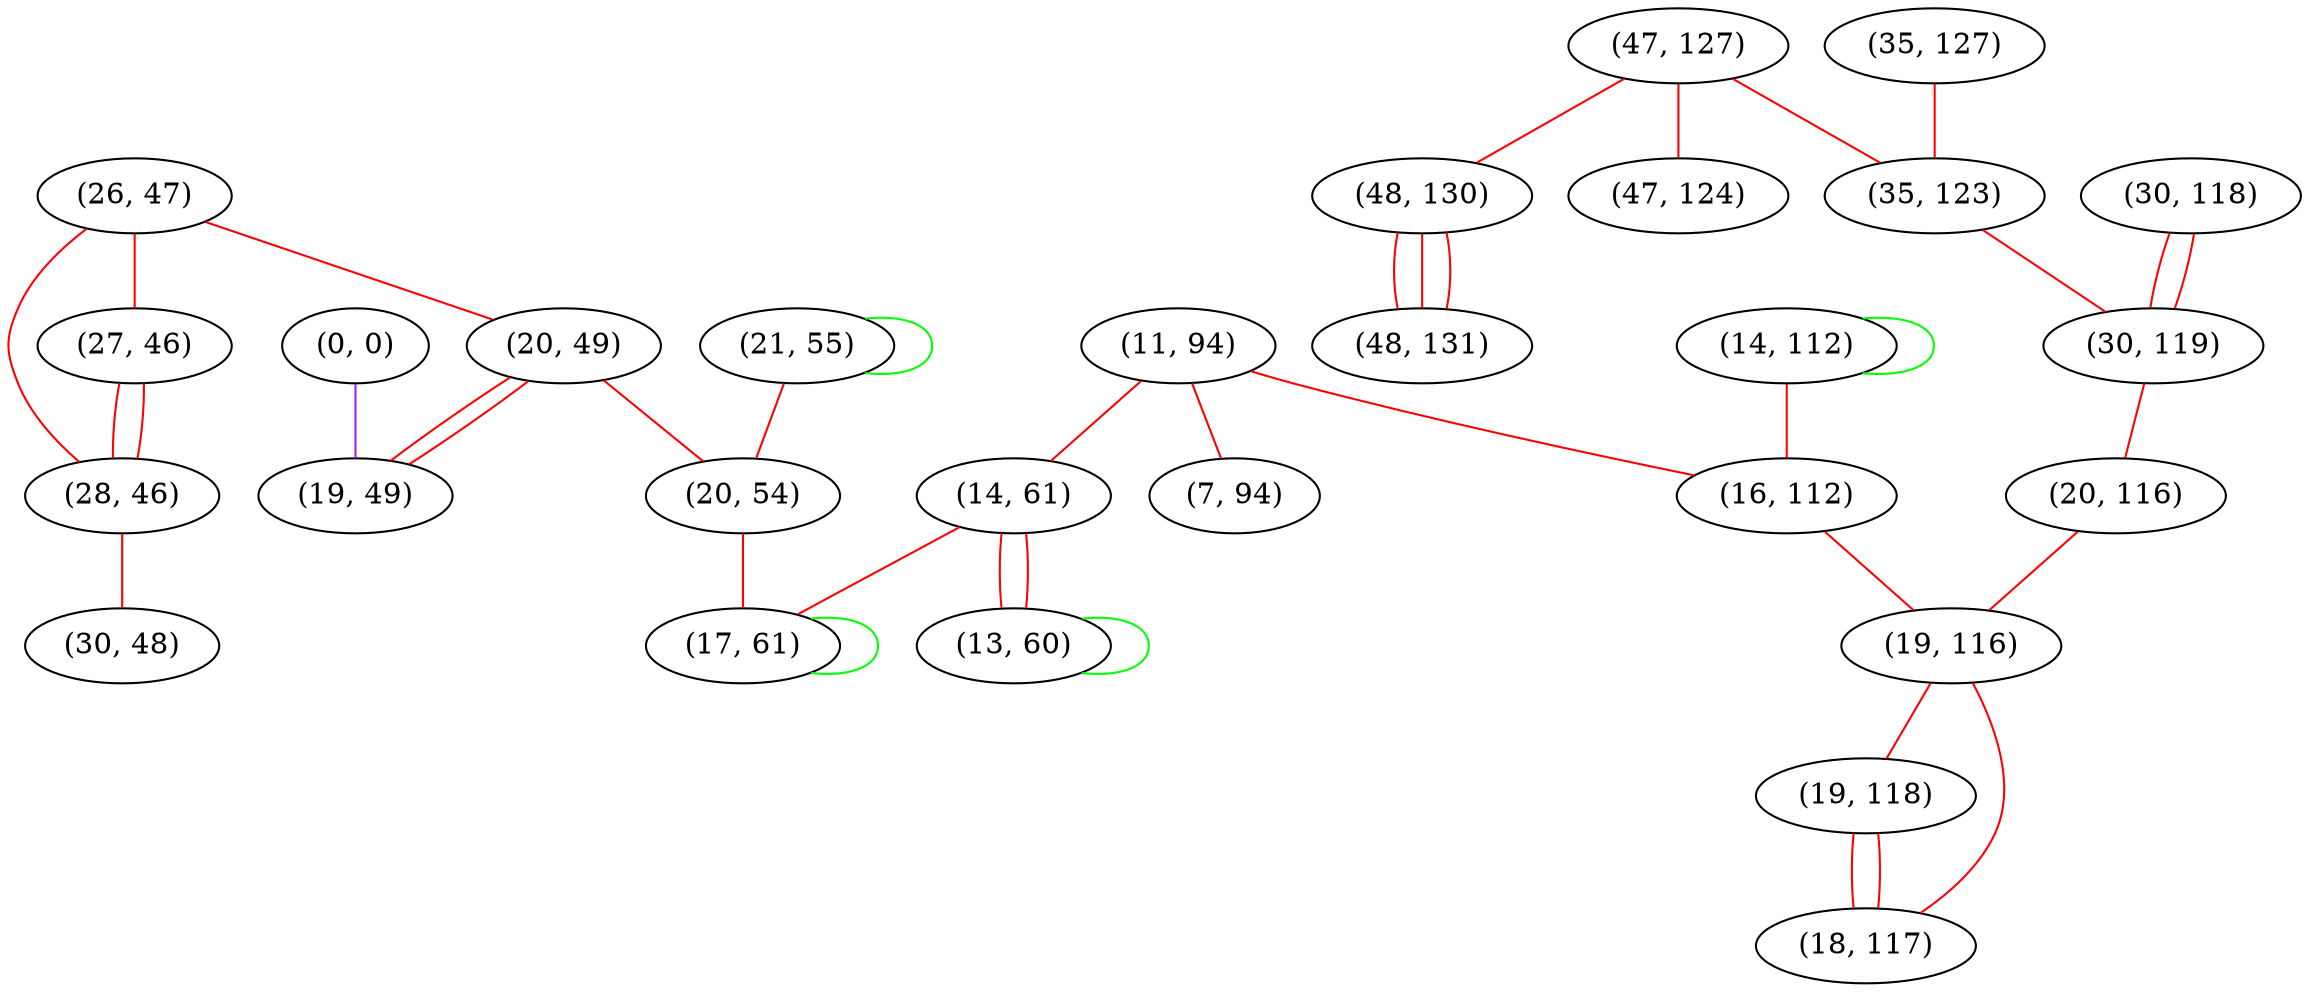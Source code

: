 graph "" {
"(26, 47)";
"(21, 55)";
"(14, 112)";
"(11, 94)";
"(47, 127)";
"(16, 112)";
"(27, 46)";
"(48, 130)";
"(30, 118)";
"(35, 127)";
"(7, 94)";
"(28, 46)";
"(20, 49)";
"(35, 123)";
"(14, 61)";
"(30, 48)";
"(0, 0)";
"(48, 131)";
"(30, 119)";
"(19, 49)";
"(20, 54)";
"(17, 61)";
"(20, 116)";
"(47, 124)";
"(13, 60)";
"(19, 116)";
"(19, 118)";
"(18, 117)";
"(26, 47)" -- "(20, 49)"  [color=red, key=0, weight=1];
"(26, 47)" -- "(28, 46)"  [color=red, key=0, weight=1];
"(26, 47)" -- "(27, 46)"  [color=red, key=0, weight=1];
"(21, 55)" -- "(21, 55)"  [color=green, key=0, weight=2];
"(21, 55)" -- "(20, 54)"  [color=red, key=0, weight=1];
"(14, 112)" -- "(16, 112)"  [color=red, key=0, weight=1];
"(14, 112)" -- "(14, 112)"  [color=green, key=0, weight=2];
"(11, 94)" -- "(7, 94)"  [color=red, key=0, weight=1];
"(11, 94)" -- "(16, 112)"  [color=red, key=0, weight=1];
"(11, 94)" -- "(14, 61)"  [color=red, key=0, weight=1];
"(47, 127)" -- "(47, 124)"  [color=red, key=0, weight=1];
"(47, 127)" -- "(35, 123)"  [color=red, key=0, weight=1];
"(47, 127)" -- "(48, 130)"  [color=red, key=0, weight=1];
"(16, 112)" -- "(19, 116)"  [color=red, key=0, weight=1];
"(27, 46)" -- "(28, 46)"  [color=red, key=0, weight=1];
"(27, 46)" -- "(28, 46)"  [color=red, key=1, weight=1];
"(48, 130)" -- "(48, 131)"  [color=red, key=0, weight=1];
"(48, 130)" -- "(48, 131)"  [color=red, key=1, weight=1];
"(48, 130)" -- "(48, 131)"  [color=red, key=2, weight=1];
"(30, 118)" -- "(30, 119)"  [color=red, key=0, weight=1];
"(30, 118)" -- "(30, 119)"  [color=red, key=1, weight=1];
"(35, 127)" -- "(35, 123)"  [color=red, key=0, weight=1];
"(28, 46)" -- "(30, 48)"  [color=red, key=0, weight=1];
"(20, 49)" -- "(19, 49)"  [color=red, key=0, weight=1];
"(20, 49)" -- "(19, 49)"  [color=red, key=1, weight=1];
"(20, 49)" -- "(20, 54)"  [color=red, key=0, weight=1];
"(35, 123)" -- "(30, 119)"  [color=red, key=0, weight=1];
"(14, 61)" -- "(17, 61)"  [color=red, key=0, weight=1];
"(14, 61)" -- "(13, 60)"  [color=red, key=0, weight=1];
"(14, 61)" -- "(13, 60)"  [color=red, key=1, weight=1];
"(0, 0)" -- "(19, 49)"  [color=purple, key=0, weight=4];
"(30, 119)" -- "(20, 116)"  [color=red, key=0, weight=1];
"(20, 54)" -- "(17, 61)"  [color=red, key=0, weight=1];
"(17, 61)" -- "(17, 61)"  [color=green, key=0, weight=2];
"(20, 116)" -- "(19, 116)"  [color=red, key=0, weight=1];
"(13, 60)" -- "(13, 60)"  [color=green, key=0, weight=2];
"(19, 116)" -- "(18, 117)"  [color=red, key=0, weight=1];
"(19, 116)" -- "(19, 118)"  [color=red, key=0, weight=1];
"(19, 118)" -- "(18, 117)"  [color=red, key=0, weight=1];
"(19, 118)" -- "(18, 117)"  [color=red, key=1, weight=1];
}
